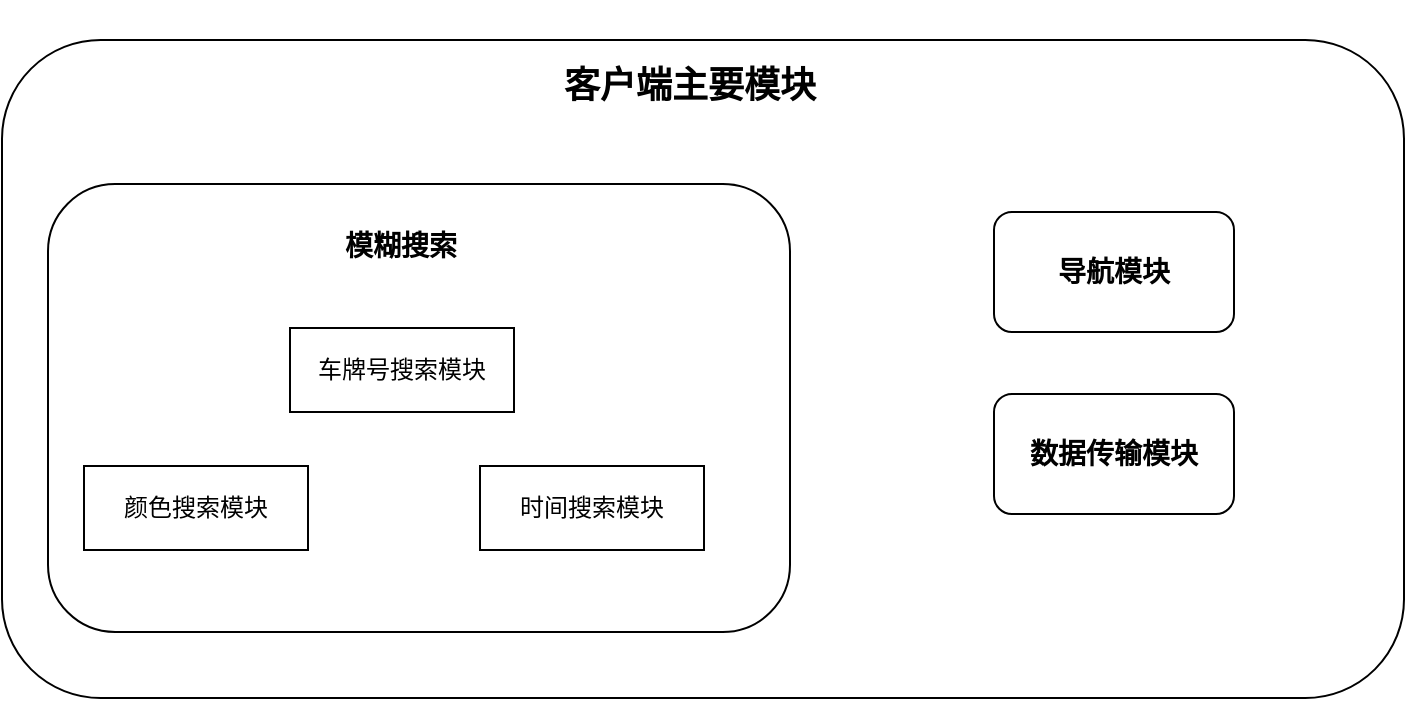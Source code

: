 <mxfile>
    <diagram id="l-mvjCWnVOQ-OwChu9-i" name="第 1 页">
        <mxGraphModel dx="1039" dy="440" grid="0" gridSize="10" guides="1" tooltips="1" connect="1" arrows="1" fold="1" page="1" pageScale="1" pageWidth="827" pageHeight="1169" math="0" shadow="0">
            <root>
                <mxCell id="0"/>
                <mxCell id="1" parent="0"/>
                <mxCell id="12" value="" style="rounded=1;whiteSpace=wrap;html=1;fillColor=default;" vertex="1" parent="1">
                    <mxGeometry x="49" y="358" width="701" height="329" as="geometry"/>
                </mxCell>
                <mxCell id="2" value="" style="rounded=1;whiteSpace=wrap;html=1;fillColor=default;" vertex="1" parent="1">
                    <mxGeometry x="72" y="430" width="371" height="224" as="geometry"/>
                </mxCell>
                <mxCell id="7" value="车牌号搜索模块" style="rounded=0;whiteSpace=wrap;html=1;" vertex="1" parent="1">
                    <mxGeometry x="193" y="502" width="112" height="42" as="geometry"/>
                </mxCell>
                <mxCell id="11" value="&lt;span style=&quot;font-size: 18px;&quot;&gt;&lt;b&gt;客户端主要模块&lt;/b&gt;&lt;/span&gt;" style="text;strokeColor=none;align=center;fillColor=none;html=1;verticalAlign=middle;whiteSpace=wrap;rounded=0;" vertex="1" parent="1">
                    <mxGeometry x="300.5" y="338" width="184" height="85" as="geometry"/>
                </mxCell>
                <mxCell id="13" value="颜色搜索模块" style="rounded=0;whiteSpace=wrap;html=1;" vertex="1" parent="1">
                    <mxGeometry x="90" y="571" width="112" height="42" as="geometry"/>
                </mxCell>
                <mxCell id="14" value="时间搜索模块" style="rounded=0;whiteSpace=wrap;html=1;" vertex="1" parent="1">
                    <mxGeometry x="288" y="571" width="112" height="42" as="geometry"/>
                </mxCell>
                <mxCell id="15" value="&lt;font style=&quot;font-size: 14px;&quot;&gt;&lt;b style=&quot;&quot;&gt;模糊搜索&lt;/b&gt;&lt;/font&gt;" style="text;strokeColor=none;align=center;fillColor=none;html=1;verticalAlign=middle;whiteSpace=wrap;rounded=0;" vertex="1" parent="1">
                    <mxGeometry x="195.5" y="444" width="105" height="33" as="geometry"/>
                </mxCell>
                <mxCell id="17" value="&lt;b style=&quot;border-color: var(--border-color);&quot;&gt;导航模块&lt;/b&gt;" style="rounded=1;whiteSpace=wrap;html=1;fontSize=14;" vertex="1" parent="1">
                    <mxGeometry x="545" y="444" width="120" height="60" as="geometry"/>
                </mxCell>
                <mxCell id="18" value="&lt;b style=&quot;border-color: var(--border-color);&quot;&gt;数据传输模块&lt;/b&gt;" style="rounded=1;whiteSpace=wrap;html=1;fontSize=14;" vertex="1" parent="1">
                    <mxGeometry x="545" y="535" width="120" height="60" as="geometry"/>
                </mxCell>
            </root>
        </mxGraphModel>
    </diagram>
</mxfile>